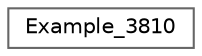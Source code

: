 digraph "Graphical Class Hierarchy"
{
 // LATEX_PDF_SIZE
  bgcolor="transparent";
  edge [fontname=Helvetica,fontsize=10,labelfontname=Helvetica,labelfontsize=10];
  node [fontname=Helvetica,fontsize=10,shape=box,height=0.2,width=0.4];
  rankdir="LR";
  Node0 [id="Node000000",label="Example_3810",height=0.2,width=0.4,color="grey40", fillcolor="white", style="filled",URL="$structExample__3810.html",tooltip=" "];
}
